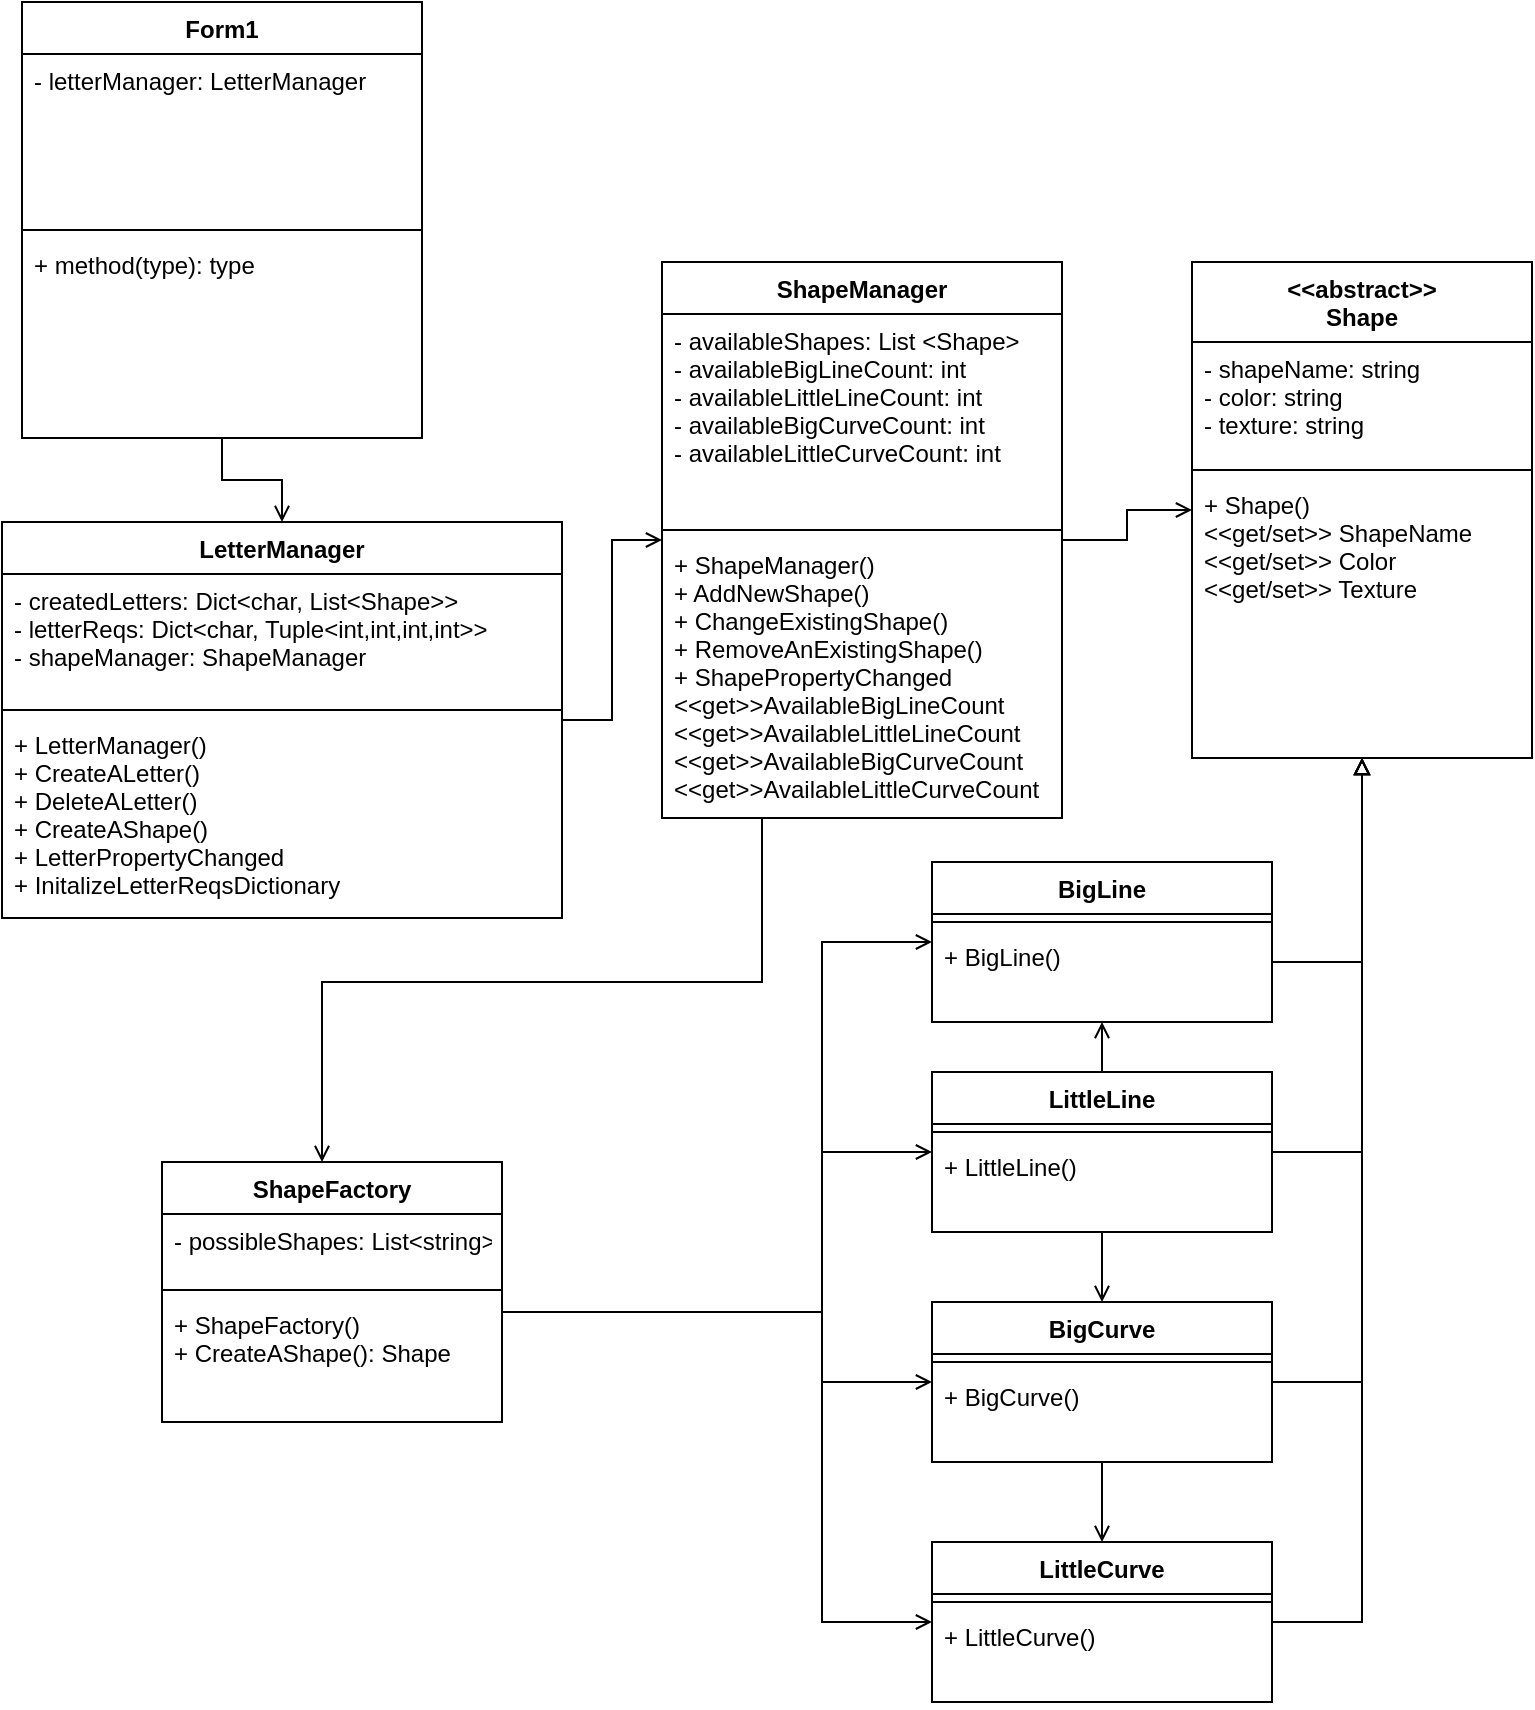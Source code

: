 <mxfile version="20.6.2" type="github">
  <diagram id="C5RBs43oDa-KdzZeNtuy" name="Page-1">
    <mxGraphModel dx="1422" dy="762" grid="1" gridSize="10" guides="1" tooltips="1" connect="1" arrows="1" fold="1" page="1" pageScale="1" pageWidth="827" pageHeight="1169" math="0" shadow="0">
      <root>
        <mxCell id="WIyWlLk6GJQsqaUBKTNV-0" />
        <mxCell id="WIyWlLk6GJQsqaUBKTNV-1" parent="WIyWlLk6GJQsqaUBKTNV-0" />
        <mxCell id="H8L5JFAQAvff1abPzaFG-15" style="edgeStyle=orthogonalEdgeStyle;rounded=0;orthogonalLoop=1;jettySize=auto;html=1;endArrow=open;endFill=0;" edge="1" parent="WIyWlLk6GJQsqaUBKTNV-1" source="H8L5JFAQAvff1abPzaFG-1" target="H8L5JFAQAvff1abPzaFG-11">
          <mxGeometry relative="1" as="geometry" />
        </mxCell>
        <mxCell id="H8L5JFAQAvff1abPzaFG-1" value="Form1" style="swimlane;fontStyle=1;align=center;verticalAlign=top;childLayout=stackLayout;horizontal=1;startSize=26;horizontalStack=0;resizeParent=1;resizeParentMax=0;resizeLast=0;collapsible=1;marginBottom=0;" vertex="1" parent="WIyWlLk6GJQsqaUBKTNV-1">
          <mxGeometry x="30" y="30" width="200" height="218" as="geometry" />
        </mxCell>
        <mxCell id="H8L5JFAQAvff1abPzaFG-2" value="- letterManager: LetterManager&#xa;" style="text;strokeColor=none;fillColor=none;align=left;verticalAlign=top;spacingLeft=4;spacingRight=4;overflow=hidden;rotatable=0;points=[[0,0.5],[1,0.5]];portConstraint=eastwest;" vertex="1" parent="H8L5JFAQAvff1abPzaFG-1">
          <mxGeometry y="26" width="200" height="84" as="geometry" />
        </mxCell>
        <mxCell id="H8L5JFAQAvff1abPzaFG-3" value="" style="line;strokeWidth=1;fillColor=none;align=left;verticalAlign=middle;spacingTop=-1;spacingLeft=3;spacingRight=3;rotatable=0;labelPosition=right;points=[];portConstraint=eastwest;strokeColor=inherit;" vertex="1" parent="H8L5JFAQAvff1abPzaFG-1">
          <mxGeometry y="110" width="200" height="8" as="geometry" />
        </mxCell>
        <mxCell id="H8L5JFAQAvff1abPzaFG-4" value="+ method(type): type" style="text;strokeColor=none;fillColor=none;align=left;verticalAlign=top;spacingLeft=4;spacingRight=4;overflow=hidden;rotatable=0;points=[[0,0.5],[1,0.5]];portConstraint=eastwest;" vertex="1" parent="H8L5JFAQAvff1abPzaFG-1">
          <mxGeometry y="118" width="200" height="100" as="geometry" />
        </mxCell>
        <mxCell id="H8L5JFAQAvff1abPzaFG-21" style="edgeStyle=orthogonalEdgeStyle;rounded=0;orthogonalLoop=1;jettySize=auto;html=1;endArrow=open;endFill=0;" edge="1" parent="WIyWlLk6GJQsqaUBKTNV-1" source="H8L5JFAQAvff1abPzaFG-11" target="H8L5JFAQAvff1abPzaFG-17">
          <mxGeometry relative="1" as="geometry" />
        </mxCell>
        <mxCell id="H8L5JFAQAvff1abPzaFG-11" value="LetterManager" style="swimlane;fontStyle=1;align=center;verticalAlign=top;childLayout=stackLayout;horizontal=1;startSize=26;horizontalStack=0;resizeParent=1;resizeParentMax=0;resizeLast=0;collapsible=1;marginBottom=0;" vertex="1" parent="WIyWlLk6GJQsqaUBKTNV-1">
          <mxGeometry x="20" y="290" width="280" height="198" as="geometry" />
        </mxCell>
        <mxCell id="H8L5JFAQAvff1abPzaFG-12" value="- createdLetters: Dict&lt;char, List&lt;Shape&gt;&gt;&#xa;- letterReqs: Dict&lt;char, Tuple&lt;int,int,int,int&gt;&gt;&#xa;- shapeManager: ShapeManager" style="text;strokeColor=none;fillColor=none;align=left;verticalAlign=top;spacingLeft=4;spacingRight=4;overflow=hidden;rotatable=0;points=[[0,0.5],[1,0.5]];portConstraint=eastwest;" vertex="1" parent="H8L5JFAQAvff1abPzaFG-11">
          <mxGeometry y="26" width="280" height="64" as="geometry" />
        </mxCell>
        <mxCell id="H8L5JFAQAvff1abPzaFG-13" value="" style="line;strokeWidth=1;fillColor=none;align=left;verticalAlign=middle;spacingTop=-1;spacingLeft=3;spacingRight=3;rotatable=0;labelPosition=right;points=[];portConstraint=eastwest;strokeColor=inherit;" vertex="1" parent="H8L5JFAQAvff1abPzaFG-11">
          <mxGeometry y="90" width="280" height="8" as="geometry" />
        </mxCell>
        <mxCell id="H8L5JFAQAvff1abPzaFG-14" value="+ LetterManager()&#xa;+ CreateALetter()&#xa;+ DeleteALetter()&#xa;+ CreateAShape()&#xa;+ LetterPropertyChanged&#xa;+ InitalizeLetterReqsDictionary" style="text;strokeColor=none;fillColor=none;align=left;verticalAlign=top;spacingLeft=4;spacingRight=4;overflow=hidden;rotatable=0;points=[[0,0.5],[1,0.5]];portConstraint=eastwest;" vertex="1" parent="H8L5JFAQAvff1abPzaFG-11">
          <mxGeometry y="98" width="280" height="100" as="geometry" />
        </mxCell>
        <mxCell id="H8L5JFAQAvff1abPzaFG-26" style="edgeStyle=orthogonalEdgeStyle;rounded=0;orthogonalLoop=1;jettySize=auto;html=1;endArrow=open;endFill=0;" edge="1" parent="WIyWlLk6GJQsqaUBKTNV-1" source="H8L5JFAQAvff1abPzaFG-17" target="H8L5JFAQAvff1abPzaFG-22">
          <mxGeometry relative="1" as="geometry" />
        </mxCell>
        <mxCell id="H8L5JFAQAvff1abPzaFG-31" style="edgeStyle=orthogonalEdgeStyle;rounded=0;orthogonalLoop=1;jettySize=auto;html=1;endArrow=open;endFill=0;" edge="1" parent="WIyWlLk6GJQsqaUBKTNV-1" source="H8L5JFAQAvff1abPzaFG-17" target="H8L5JFAQAvff1abPzaFG-27">
          <mxGeometry relative="1" as="geometry">
            <Array as="points">
              <mxPoint x="400" y="520" />
              <mxPoint x="180" y="520" />
            </Array>
          </mxGeometry>
        </mxCell>
        <mxCell id="H8L5JFAQAvff1abPzaFG-17" value="ShapeManager" style="swimlane;fontStyle=1;align=center;verticalAlign=top;childLayout=stackLayout;horizontal=1;startSize=26;horizontalStack=0;resizeParent=1;resizeParentMax=0;resizeLast=0;collapsible=1;marginBottom=0;" vertex="1" parent="WIyWlLk6GJQsqaUBKTNV-1">
          <mxGeometry x="350" y="160" width="200" height="278" as="geometry" />
        </mxCell>
        <mxCell id="H8L5JFAQAvff1abPzaFG-18" value="- availableShapes: List &lt;Shape&gt;&#xa;- availableBigLineCount: int&#xa;- availableLittleLineCount: int&#xa;- availableBigCurveCount: int&#xa;- availableLittleCurveCount: int" style="text;strokeColor=none;fillColor=none;align=left;verticalAlign=top;spacingLeft=4;spacingRight=4;overflow=hidden;rotatable=0;points=[[0,0.5],[1,0.5]];portConstraint=eastwest;" vertex="1" parent="H8L5JFAQAvff1abPzaFG-17">
          <mxGeometry y="26" width="200" height="104" as="geometry" />
        </mxCell>
        <mxCell id="H8L5JFAQAvff1abPzaFG-19" value="" style="line;strokeWidth=1;fillColor=none;align=left;verticalAlign=middle;spacingTop=-1;spacingLeft=3;spacingRight=3;rotatable=0;labelPosition=right;points=[];portConstraint=eastwest;strokeColor=inherit;" vertex="1" parent="H8L5JFAQAvff1abPzaFG-17">
          <mxGeometry y="130" width="200" height="8" as="geometry" />
        </mxCell>
        <mxCell id="H8L5JFAQAvff1abPzaFG-20" value="+ ShapeManager()&#xa;+ AddNewShape()&#xa;+ ChangeExistingShape()&#xa;+ RemoveAnExistingShape()&#xa;+ ShapePropertyChanged&#xa;&lt;&lt;get&gt;&gt;AvailableBigLineCount&#xa;&lt;&lt;get&gt;&gt;AvailableLittleLineCount&#xa;&lt;&lt;get&gt;&gt;AvailableBigCurveCount&#xa;&lt;&lt;get&gt;&gt;AvailableLittleCurveCount" style="text;strokeColor=none;fillColor=none;align=left;verticalAlign=top;spacingLeft=4;spacingRight=4;overflow=hidden;rotatable=0;points=[[0,0.5],[1,0.5]];portConstraint=eastwest;" vertex="1" parent="H8L5JFAQAvff1abPzaFG-17">
          <mxGeometry y="138" width="200" height="140" as="geometry" />
        </mxCell>
        <mxCell id="H8L5JFAQAvff1abPzaFG-22" value="&lt;&lt;abstract&gt;&gt;&#xa;Shape" style="swimlane;fontStyle=1;align=center;verticalAlign=top;childLayout=stackLayout;horizontal=1;startSize=40;horizontalStack=0;resizeParent=1;resizeParentMax=0;resizeLast=0;collapsible=1;marginBottom=0;" vertex="1" parent="WIyWlLk6GJQsqaUBKTNV-1">
          <mxGeometry x="615" y="160" width="170" height="248" as="geometry" />
        </mxCell>
        <mxCell id="H8L5JFAQAvff1abPzaFG-23" value="- shapeName: string&#xa;- color: string&#xa;- texture: string" style="text;strokeColor=none;fillColor=none;align=left;verticalAlign=top;spacingLeft=4;spacingRight=4;overflow=hidden;rotatable=0;points=[[0,0.5],[1,0.5]];portConstraint=eastwest;" vertex="1" parent="H8L5JFAQAvff1abPzaFG-22">
          <mxGeometry y="40" width="170" height="60" as="geometry" />
        </mxCell>
        <mxCell id="H8L5JFAQAvff1abPzaFG-24" value="" style="line;strokeWidth=1;fillColor=none;align=left;verticalAlign=middle;spacingTop=-1;spacingLeft=3;spacingRight=3;rotatable=0;labelPosition=right;points=[];portConstraint=eastwest;strokeColor=inherit;" vertex="1" parent="H8L5JFAQAvff1abPzaFG-22">
          <mxGeometry y="100" width="170" height="8" as="geometry" />
        </mxCell>
        <mxCell id="H8L5JFAQAvff1abPzaFG-25" value="+ Shape()&#xa;&lt;&lt;get/set&gt;&gt; ShapeName&#xa;&lt;&lt;get/set&gt;&gt; Color&#xa;&lt;&lt;get/set&gt;&gt; Texture" style="text;strokeColor=none;fillColor=none;align=left;verticalAlign=top;spacingLeft=4;spacingRight=4;overflow=hidden;rotatable=0;points=[[0,0.5],[1,0.5]];portConstraint=eastwest;" vertex="1" parent="H8L5JFAQAvff1abPzaFG-22">
          <mxGeometry y="108" width="170" height="140" as="geometry" />
        </mxCell>
        <mxCell id="H8L5JFAQAvff1abPzaFG-37" style="edgeStyle=orthogonalEdgeStyle;rounded=0;orthogonalLoop=1;jettySize=auto;html=1;endArrow=open;endFill=0;" edge="1" parent="WIyWlLk6GJQsqaUBKTNV-1" target="H8L5JFAQAvff1abPzaFG-33">
          <mxGeometry relative="1" as="geometry">
            <mxPoint x="370" y="685" as="sourcePoint" />
            <Array as="points">
              <mxPoint x="430" y="685" />
              <mxPoint x="430" y="605" />
            </Array>
          </mxGeometry>
        </mxCell>
        <mxCell id="H8L5JFAQAvff1abPzaFG-50" style="edgeStyle=orthogonalEdgeStyle;rounded=0;orthogonalLoop=1;jettySize=auto;html=1;endArrow=open;endFill=0;" edge="1" parent="WIyWlLk6GJQsqaUBKTNV-1" target="H8L5JFAQAvff1abPzaFG-38">
          <mxGeometry relative="1" as="geometry">
            <mxPoint x="370" y="685" as="sourcePoint" />
            <Array as="points">
              <mxPoint x="430" y="685" />
              <mxPoint x="430" y="720" />
            </Array>
          </mxGeometry>
        </mxCell>
        <mxCell id="H8L5JFAQAvff1abPzaFG-51" style="edgeStyle=orthogonalEdgeStyle;rounded=0;orthogonalLoop=1;jettySize=auto;html=1;endArrow=open;endFill=0;" edge="1" parent="WIyWlLk6GJQsqaUBKTNV-1" target="H8L5JFAQAvff1abPzaFG-42">
          <mxGeometry relative="1" as="geometry">
            <mxPoint x="370" y="685" as="sourcePoint" />
            <Array as="points">
              <mxPoint x="430" y="685" />
              <mxPoint x="430" y="840" />
            </Array>
          </mxGeometry>
        </mxCell>
        <mxCell id="H8L5JFAQAvff1abPzaFG-52" style="edgeStyle=orthogonalEdgeStyle;rounded=0;orthogonalLoop=1;jettySize=auto;html=1;endArrow=open;endFill=0;" edge="1" parent="WIyWlLk6GJQsqaUBKTNV-1" source="H8L5JFAQAvff1abPzaFG-27" target="H8L5JFAQAvff1abPzaFG-46">
          <mxGeometry relative="1" as="geometry">
            <mxPoint x="370" y="685" as="sourcePoint" />
            <Array as="points">
              <mxPoint x="430" y="685" />
              <mxPoint x="430" y="500" />
            </Array>
          </mxGeometry>
        </mxCell>
        <mxCell id="H8L5JFAQAvff1abPzaFG-27" value="ShapeFactory" style="swimlane;fontStyle=1;align=center;verticalAlign=top;childLayout=stackLayout;horizontal=1;startSize=26;horizontalStack=0;resizeParent=1;resizeParentMax=0;resizeLast=0;collapsible=1;marginBottom=0;" vertex="1" parent="WIyWlLk6GJQsqaUBKTNV-1">
          <mxGeometry x="100" y="610" width="170" height="130" as="geometry" />
        </mxCell>
        <mxCell id="H8L5JFAQAvff1abPzaFG-28" value="- possibleShapes: List&lt;string&gt;" style="text;strokeColor=none;fillColor=none;align=left;verticalAlign=top;spacingLeft=4;spacingRight=4;overflow=hidden;rotatable=0;points=[[0,0.5],[1,0.5]];portConstraint=eastwest;" vertex="1" parent="H8L5JFAQAvff1abPzaFG-27">
          <mxGeometry y="26" width="170" height="34" as="geometry" />
        </mxCell>
        <mxCell id="H8L5JFAQAvff1abPzaFG-29" value="" style="line;strokeWidth=1;fillColor=none;align=left;verticalAlign=middle;spacingTop=-1;spacingLeft=3;spacingRight=3;rotatable=0;labelPosition=right;points=[];portConstraint=eastwest;strokeColor=inherit;" vertex="1" parent="H8L5JFAQAvff1abPzaFG-27">
          <mxGeometry y="60" width="170" height="8" as="geometry" />
        </mxCell>
        <mxCell id="H8L5JFAQAvff1abPzaFG-30" value="+ ShapeFactory()&#xa;+ CreateAShape(): Shape" style="text;strokeColor=none;fillColor=none;align=left;verticalAlign=top;spacingLeft=4;spacingRight=4;overflow=hidden;rotatable=0;points=[[0,0.5],[1,0.5]];portConstraint=eastwest;" vertex="1" parent="H8L5JFAQAvff1abPzaFG-27">
          <mxGeometry y="68" width="170" height="62" as="geometry" />
        </mxCell>
        <mxCell id="H8L5JFAQAvff1abPzaFG-41" style="edgeStyle=orthogonalEdgeStyle;rounded=0;orthogonalLoop=1;jettySize=auto;html=1;endArrow=open;endFill=0;" edge="1" parent="WIyWlLk6GJQsqaUBKTNV-1" source="H8L5JFAQAvff1abPzaFG-33" target="H8L5JFAQAvff1abPzaFG-38">
          <mxGeometry relative="1" as="geometry" />
        </mxCell>
        <mxCell id="H8L5JFAQAvff1abPzaFG-49" style="edgeStyle=orthogonalEdgeStyle;rounded=0;orthogonalLoop=1;jettySize=auto;html=1;endArrow=open;endFill=0;" edge="1" parent="WIyWlLk6GJQsqaUBKTNV-1" source="H8L5JFAQAvff1abPzaFG-33" target="H8L5JFAQAvff1abPzaFG-46">
          <mxGeometry relative="1" as="geometry" />
        </mxCell>
        <mxCell id="H8L5JFAQAvff1abPzaFG-55" style="edgeStyle=orthogonalEdgeStyle;rounded=0;orthogonalLoop=1;jettySize=auto;html=1;endArrow=block;endFill=0;" edge="1" parent="WIyWlLk6GJQsqaUBKTNV-1" source="H8L5JFAQAvff1abPzaFG-33" target="H8L5JFAQAvff1abPzaFG-22">
          <mxGeometry relative="1" as="geometry">
            <Array as="points">
              <mxPoint x="700" y="605" />
            </Array>
          </mxGeometry>
        </mxCell>
        <mxCell id="H8L5JFAQAvff1abPzaFG-33" value="LittleLine" style="swimlane;fontStyle=1;align=center;verticalAlign=top;childLayout=stackLayout;horizontal=1;startSize=26;horizontalStack=0;resizeParent=1;resizeParentMax=0;resizeLast=0;collapsible=1;marginBottom=0;" vertex="1" parent="WIyWlLk6GJQsqaUBKTNV-1">
          <mxGeometry x="485" y="565" width="170" height="80" as="geometry" />
        </mxCell>
        <mxCell id="H8L5JFAQAvff1abPzaFG-35" value="" style="line;strokeWidth=1;fillColor=none;align=left;verticalAlign=middle;spacingTop=-1;spacingLeft=3;spacingRight=3;rotatable=0;labelPosition=right;points=[];portConstraint=eastwest;strokeColor=inherit;" vertex="1" parent="H8L5JFAQAvff1abPzaFG-33">
          <mxGeometry y="26" width="170" height="8" as="geometry" />
        </mxCell>
        <mxCell id="H8L5JFAQAvff1abPzaFG-36" value="+ LittleLine()" style="text;strokeColor=none;fillColor=none;align=left;verticalAlign=top;spacingLeft=4;spacingRight=4;overflow=hidden;rotatable=0;points=[[0,0.5],[1,0.5]];portConstraint=eastwest;" vertex="1" parent="H8L5JFAQAvff1abPzaFG-33">
          <mxGeometry y="34" width="170" height="46" as="geometry" />
        </mxCell>
        <mxCell id="H8L5JFAQAvff1abPzaFG-45" style="edgeStyle=orthogonalEdgeStyle;rounded=0;orthogonalLoop=1;jettySize=auto;html=1;endArrow=open;endFill=0;" edge="1" parent="WIyWlLk6GJQsqaUBKTNV-1" source="H8L5JFAQAvff1abPzaFG-38" target="H8L5JFAQAvff1abPzaFG-42">
          <mxGeometry relative="1" as="geometry" />
        </mxCell>
        <mxCell id="H8L5JFAQAvff1abPzaFG-61" style="edgeStyle=orthogonalEdgeStyle;rounded=0;orthogonalLoop=1;jettySize=auto;html=1;endArrow=block;endFill=0;" edge="1" parent="WIyWlLk6GJQsqaUBKTNV-1" source="H8L5JFAQAvff1abPzaFG-38" target="H8L5JFAQAvff1abPzaFG-22">
          <mxGeometry relative="1" as="geometry">
            <Array as="points">
              <mxPoint x="700" y="720" />
            </Array>
          </mxGeometry>
        </mxCell>
        <mxCell id="H8L5JFAQAvff1abPzaFG-38" value="BigCurve" style="swimlane;fontStyle=1;align=center;verticalAlign=top;childLayout=stackLayout;horizontal=1;startSize=26;horizontalStack=0;resizeParent=1;resizeParentMax=0;resizeLast=0;collapsible=1;marginBottom=0;" vertex="1" parent="WIyWlLk6GJQsqaUBKTNV-1">
          <mxGeometry x="485" y="680" width="170" height="80" as="geometry" />
        </mxCell>
        <mxCell id="H8L5JFAQAvff1abPzaFG-39" value="" style="line;strokeWidth=1;fillColor=none;align=left;verticalAlign=middle;spacingTop=-1;spacingLeft=3;spacingRight=3;rotatable=0;labelPosition=right;points=[];portConstraint=eastwest;strokeColor=inherit;" vertex="1" parent="H8L5JFAQAvff1abPzaFG-38">
          <mxGeometry y="26" width="170" height="8" as="geometry" />
        </mxCell>
        <mxCell id="H8L5JFAQAvff1abPzaFG-40" value="+ BigCurve()" style="text;strokeColor=none;fillColor=none;align=left;verticalAlign=top;spacingLeft=4;spacingRight=4;overflow=hidden;rotatable=0;points=[[0,0.5],[1,0.5]];portConstraint=eastwest;" vertex="1" parent="H8L5JFAQAvff1abPzaFG-38">
          <mxGeometry y="34" width="170" height="46" as="geometry" />
        </mxCell>
        <mxCell id="H8L5JFAQAvff1abPzaFG-62" style="edgeStyle=orthogonalEdgeStyle;rounded=0;orthogonalLoop=1;jettySize=auto;html=1;endArrow=block;endFill=0;" edge="1" parent="WIyWlLk6GJQsqaUBKTNV-1" source="H8L5JFAQAvff1abPzaFG-42" target="H8L5JFAQAvff1abPzaFG-22">
          <mxGeometry relative="1" as="geometry">
            <Array as="points">
              <mxPoint x="700" y="840" />
            </Array>
          </mxGeometry>
        </mxCell>
        <mxCell id="H8L5JFAQAvff1abPzaFG-42" value="LittleCurve" style="swimlane;fontStyle=1;align=center;verticalAlign=top;childLayout=stackLayout;horizontal=1;startSize=26;horizontalStack=0;resizeParent=1;resizeParentMax=0;resizeLast=0;collapsible=1;marginBottom=0;" vertex="1" parent="WIyWlLk6GJQsqaUBKTNV-1">
          <mxGeometry x="485" y="800" width="170" height="80" as="geometry" />
        </mxCell>
        <mxCell id="H8L5JFAQAvff1abPzaFG-43" value="" style="line;strokeWidth=1;fillColor=none;align=left;verticalAlign=middle;spacingTop=-1;spacingLeft=3;spacingRight=3;rotatable=0;labelPosition=right;points=[];portConstraint=eastwest;strokeColor=inherit;" vertex="1" parent="H8L5JFAQAvff1abPzaFG-42">
          <mxGeometry y="26" width="170" height="8" as="geometry" />
        </mxCell>
        <mxCell id="H8L5JFAQAvff1abPzaFG-44" value="+ LittleCurve()" style="text;strokeColor=none;fillColor=none;align=left;verticalAlign=top;spacingLeft=4;spacingRight=4;overflow=hidden;rotatable=0;points=[[0,0.5],[1,0.5]];portConstraint=eastwest;" vertex="1" parent="H8L5JFAQAvff1abPzaFG-42">
          <mxGeometry y="34" width="170" height="46" as="geometry" />
        </mxCell>
        <mxCell id="H8L5JFAQAvff1abPzaFG-60" style="edgeStyle=orthogonalEdgeStyle;rounded=0;orthogonalLoop=1;jettySize=auto;html=1;endArrow=block;endFill=0;" edge="1" parent="WIyWlLk6GJQsqaUBKTNV-1" source="H8L5JFAQAvff1abPzaFG-46" target="H8L5JFAQAvff1abPzaFG-22">
          <mxGeometry relative="1" as="geometry">
            <Array as="points">
              <mxPoint x="700" y="510" />
            </Array>
          </mxGeometry>
        </mxCell>
        <mxCell id="H8L5JFAQAvff1abPzaFG-46" value="BigLine" style="swimlane;fontStyle=1;align=center;verticalAlign=top;childLayout=stackLayout;horizontal=1;startSize=26;horizontalStack=0;resizeParent=1;resizeParentMax=0;resizeLast=0;collapsible=1;marginBottom=0;" vertex="1" parent="WIyWlLk6GJQsqaUBKTNV-1">
          <mxGeometry x="485" y="460" width="170" height="80" as="geometry" />
        </mxCell>
        <mxCell id="H8L5JFAQAvff1abPzaFG-47" value="" style="line;strokeWidth=1;fillColor=none;align=left;verticalAlign=middle;spacingTop=-1;spacingLeft=3;spacingRight=3;rotatable=0;labelPosition=right;points=[];portConstraint=eastwest;strokeColor=inherit;" vertex="1" parent="H8L5JFAQAvff1abPzaFG-46">
          <mxGeometry y="26" width="170" height="8" as="geometry" />
        </mxCell>
        <mxCell id="H8L5JFAQAvff1abPzaFG-48" value="+ BigLine()" style="text;strokeColor=none;fillColor=none;align=left;verticalAlign=top;spacingLeft=4;spacingRight=4;overflow=hidden;rotatable=0;points=[[0,0.5],[1,0.5]];portConstraint=eastwest;" vertex="1" parent="H8L5JFAQAvff1abPzaFG-46">
          <mxGeometry y="34" width="170" height="46" as="geometry" />
        </mxCell>
      </root>
    </mxGraphModel>
  </diagram>
</mxfile>
